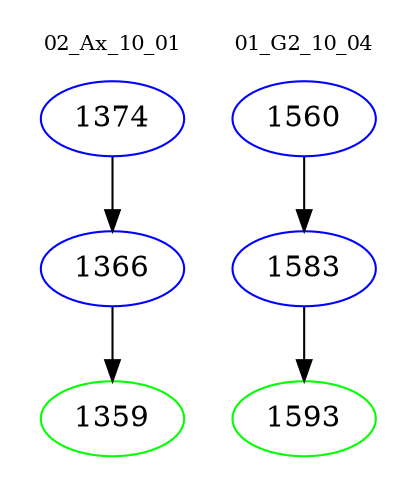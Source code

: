 digraph{
subgraph cluster_0 {
color = white
label = "02_Ax_10_01";
fontsize=10;
T0_1374 [label="1374", color="blue"]
T0_1374 -> T0_1366 [color="black"]
T0_1366 [label="1366", color="blue"]
T0_1366 -> T0_1359 [color="black"]
T0_1359 [label="1359", color="green"]
}
subgraph cluster_1 {
color = white
label = "01_G2_10_04";
fontsize=10;
T1_1560 [label="1560", color="blue"]
T1_1560 -> T1_1583 [color="black"]
T1_1583 [label="1583", color="blue"]
T1_1583 -> T1_1593 [color="black"]
T1_1593 [label="1593", color="green"]
}
}
